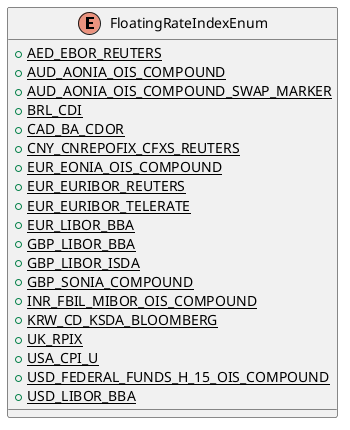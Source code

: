 @startuml

    enum FloatingRateIndexEnum [[FloatingRateIndexEnum.html]] {
        {static} +AED_EBOR_REUTERS
        {static} +AUD_AONIA_OIS_COMPOUND
        {static} +AUD_AONIA_OIS_COMPOUND_SWAP_MARKER
        {static} +BRL_CDI
        {static} +CAD_BA_CDOR
        {static} +CNY_CNREPOFIX_CFXS_REUTERS
        {static} +EUR_EONIA_OIS_COMPOUND
        {static} +EUR_EURIBOR_REUTERS
        {static} +EUR_EURIBOR_TELERATE
        {static} +EUR_LIBOR_BBA
        {static} +GBP_LIBOR_BBA
        {static} +GBP_LIBOR_ISDA
        {static} +GBP_SONIA_COMPOUND
        {static} +INR_FBIL_MIBOR_OIS_COMPOUND
        {static} +KRW_CD_KSDA_BLOOMBERG
        {static} +UK_RPIX
        {static} +USA_CPI_U
        {static} +USD_FEDERAL_FUNDS_H_15_OIS_COMPOUND
        {static} +USD_LIBOR_BBA
    }

@enduml
